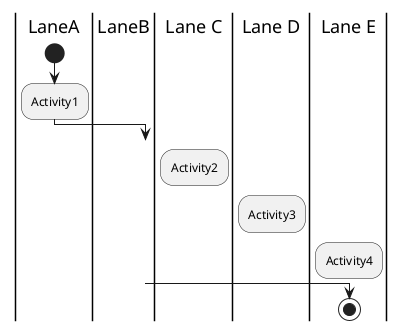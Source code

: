 {
  "sha1": "p1kirryx6b8jtif0jn7ieiy6qevtdi4",
  "insertion": {
    "when": "2024-06-04T17:28:40.569Z",
    "url": "https://github.com/plantuml/plantuml/issues/1007",
    "user": "plantuml@gmail.com"
  }
}
@startuml
!pragma useVerticalIf on
|LaneA|
start
:Activity1;
|LaneB|
if (Conditional) then (yes)
 |Lane C|
 :Activity2;
(No) elseif (Conditional)
 |Lane D|
 :Activity3;
else (No)
 |Lane E|
 :Activity4;
endif
stop
@enduml
